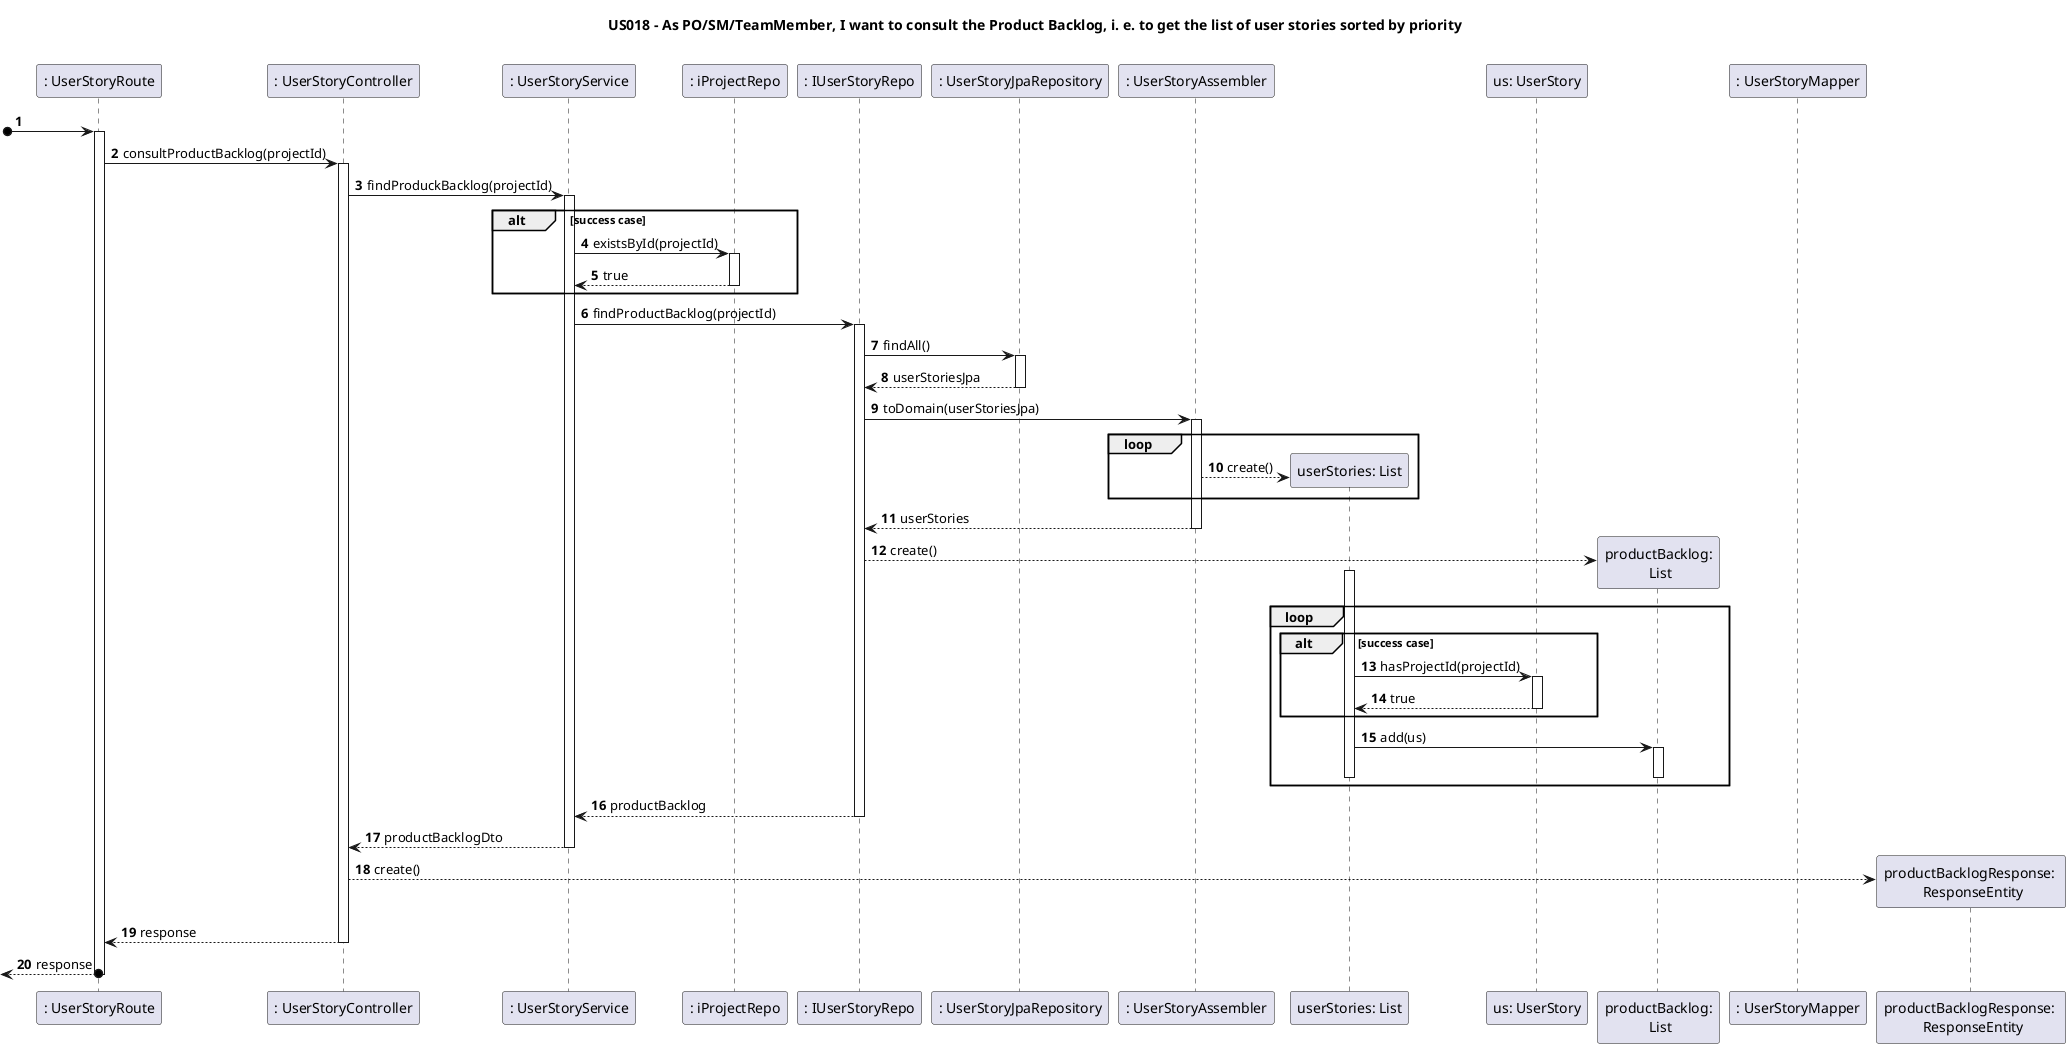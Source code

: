 @startuml
title "US018 - As PO/SM/TeamMember, I want to consult the Product Backlog, i. e. to get the list of user stories sorted by priority"

autoactivate on
autonumber

participant ": UserStoryRoute" as UI
participant ": UserStoryController" as Ctrl
participant ": UserStoryService" as Service
participant ": iProjectRepo" as ProjectRepo
participant ": IUserStoryRepo" as Repo
participant ": UserStoryJpaRepository" as Driver
participant ": UserStoryAssembler" as Assembler
participant "userStories: List" as UserStories
participant "us: UserStory" as UserStory
participant "productBacklog:\n List" as Backlog
participant ": UserStoryMapper" as mapper
participant "productBacklogResponse: \n ResponseEntity" as json

[o-> UI
UI -> Ctrl: consultProductBacklog(projectId)
Ctrl -> Service: findProduckBacklog(projectId)
alt success case
    Service -> ProjectRepo: existsById(projectId)
    return true
end
Service -> Repo: findProductBacklog(projectId)
Repo -> Driver: findAll()
return userStoriesJpa
Repo -> Assembler: toDomain(userStoriesJpa)
    loop
        Assembler --> UserStories**: create()
    end
return userStories
Repo --> Backlog**: create()
    loop
    activate UserStories
        alt success case
            UserStories -> UserStory:  hasProjectId(projectId)
            return true
        end
        UserStories -> Backlog: add(us)
        deactivate Backlog
        deactivate UserStories
    end
return productBacklog
return productBacklogDto
Ctrl --> json**: create()
return response
return response

@enduml